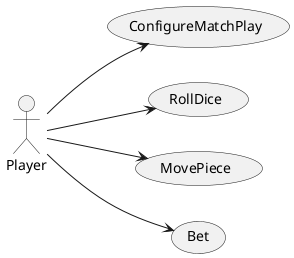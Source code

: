@startuml use_cases
left to right direction

actor Player

usecase ConfigureMatchPlay
usecase RollDice
usecase MovePiece
usecase Bet


Player --> ConfigureMatchPlay
Player --> RollDice
Player --> MovePiece
Player --> Bet

@enduml